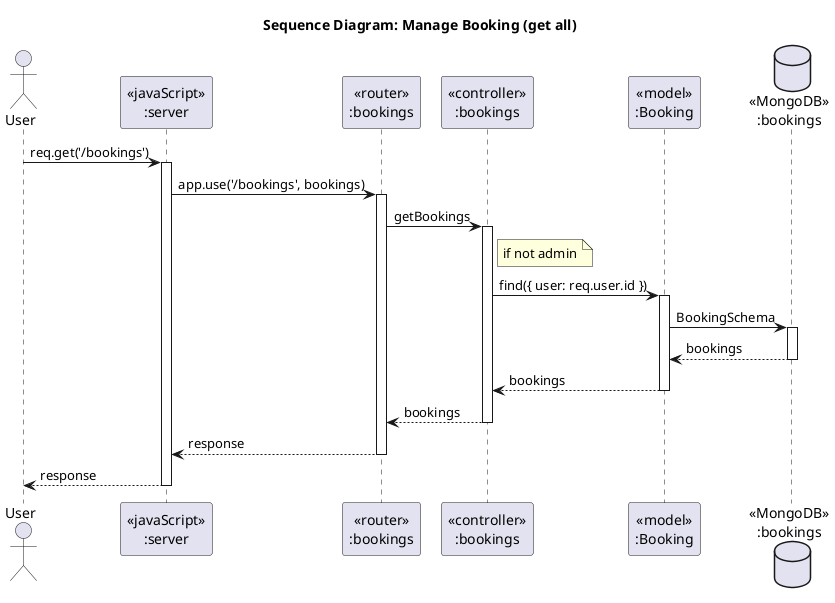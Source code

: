 @startuml booking-get
title Sequence Diagram: Manage Booking (get all)

actor "User" as User

participant "<<javaScript>>\n:server" as Server
participant "<<router>>\n:bookings" as Router
participant "<<controller>>\n:bookings" as Controller
participant "<<model>>\n:Booking" as BookingModel
database "<<MongoDB>>\n:bookings" as BookingMongoDB

User -> Server : req.get('/bookings')
activate Server

Server -> Router : app.use('/bookings', bookings)
activate Router

Router -> Controller : getBookings
note right of Controller : if not admin
activate Controller

Controller -> BookingModel : find({ user: req.user.id })
activate BookingModel

BookingModel -> BookingMongoDB : BookingSchema
activate BookingMongoDB
BookingMongoDB --> BookingModel : bookings
deactivate BookingMongoDB

BookingModel --> Controller : bookings
deactivate BookingModel

Controller --> Router : bookings
deactivate Controller

Router --> Server : response
deactivate Router

Server --> User : response
deactivate Server

@enduml